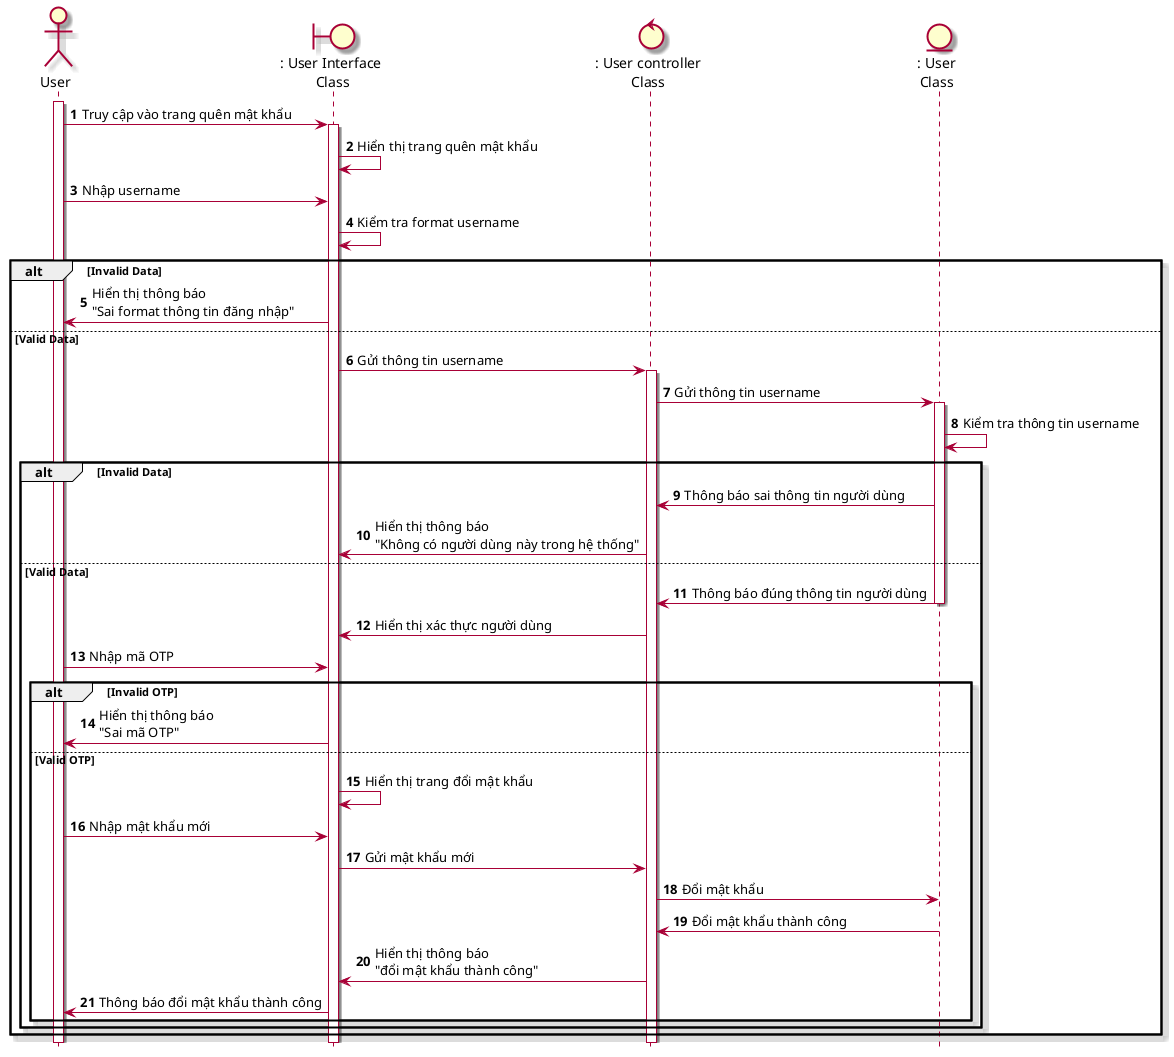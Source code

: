 @startuml SeqQuenMatKhau
skin rose
hide footbox
autonumber
actor user as "User"
boundary userInterface as ": User Interface\n Class"
control userController as ": User controller\nClass"
entity User as ": User\nClass"
user++
user -> userInterface++: Truy cập vào trang quên mật khẩu
userInterface -> userInterface: Hiển thị trang quên mật khẩu
user -> userInterface: Nhập username 
userInterface -> userInterface: Kiểm tra format username
alt Invalid Data
    userInterface -> user: Hiển thị thông báo\n"Sai format thông tin đăng nhập"
else Valid Data
    userInterface -> userController++: Gửi thông tin username
    userController -> User++: Gửi thông tin username
    User -> User: Kiểm tra thông tin username
    alt Invalid Data
        User->userController: Thông báo sai thông tin người dùng
        userController -> userInterface: Hiển thị thông báo\n"Không có người dùng này trong hệ thống"
    else Valid Data
        User->userController--: Thông báo đúng thông tin người dùng
        userController -> userInterface: Hiển thị xác thực người dùng
        user -> userInterface: Nhập mã OTP
        alt Invalid OTP
        userInterface -> user: Hiển thị thông báo\n"Sai mã OTP"
        else Valid OTP
        userInterface -> userInterface: Hiển thị trang đổi mật khẩu
        user -> userInterface: Nhập mật khẩu mới
        userInterface -> userController: Gửi mật khẩu mới
        userController -> User: Đổi mật khẩu
        User -> userController: Đổi mật khẩu thành công
        userController -> userInterface: Hiển thị thông báo \n"đổi mật khẩu thành công"
        userInterface -> user: Thông báo đổi mật khẩu thành công
        end
    end 
end
@enduml